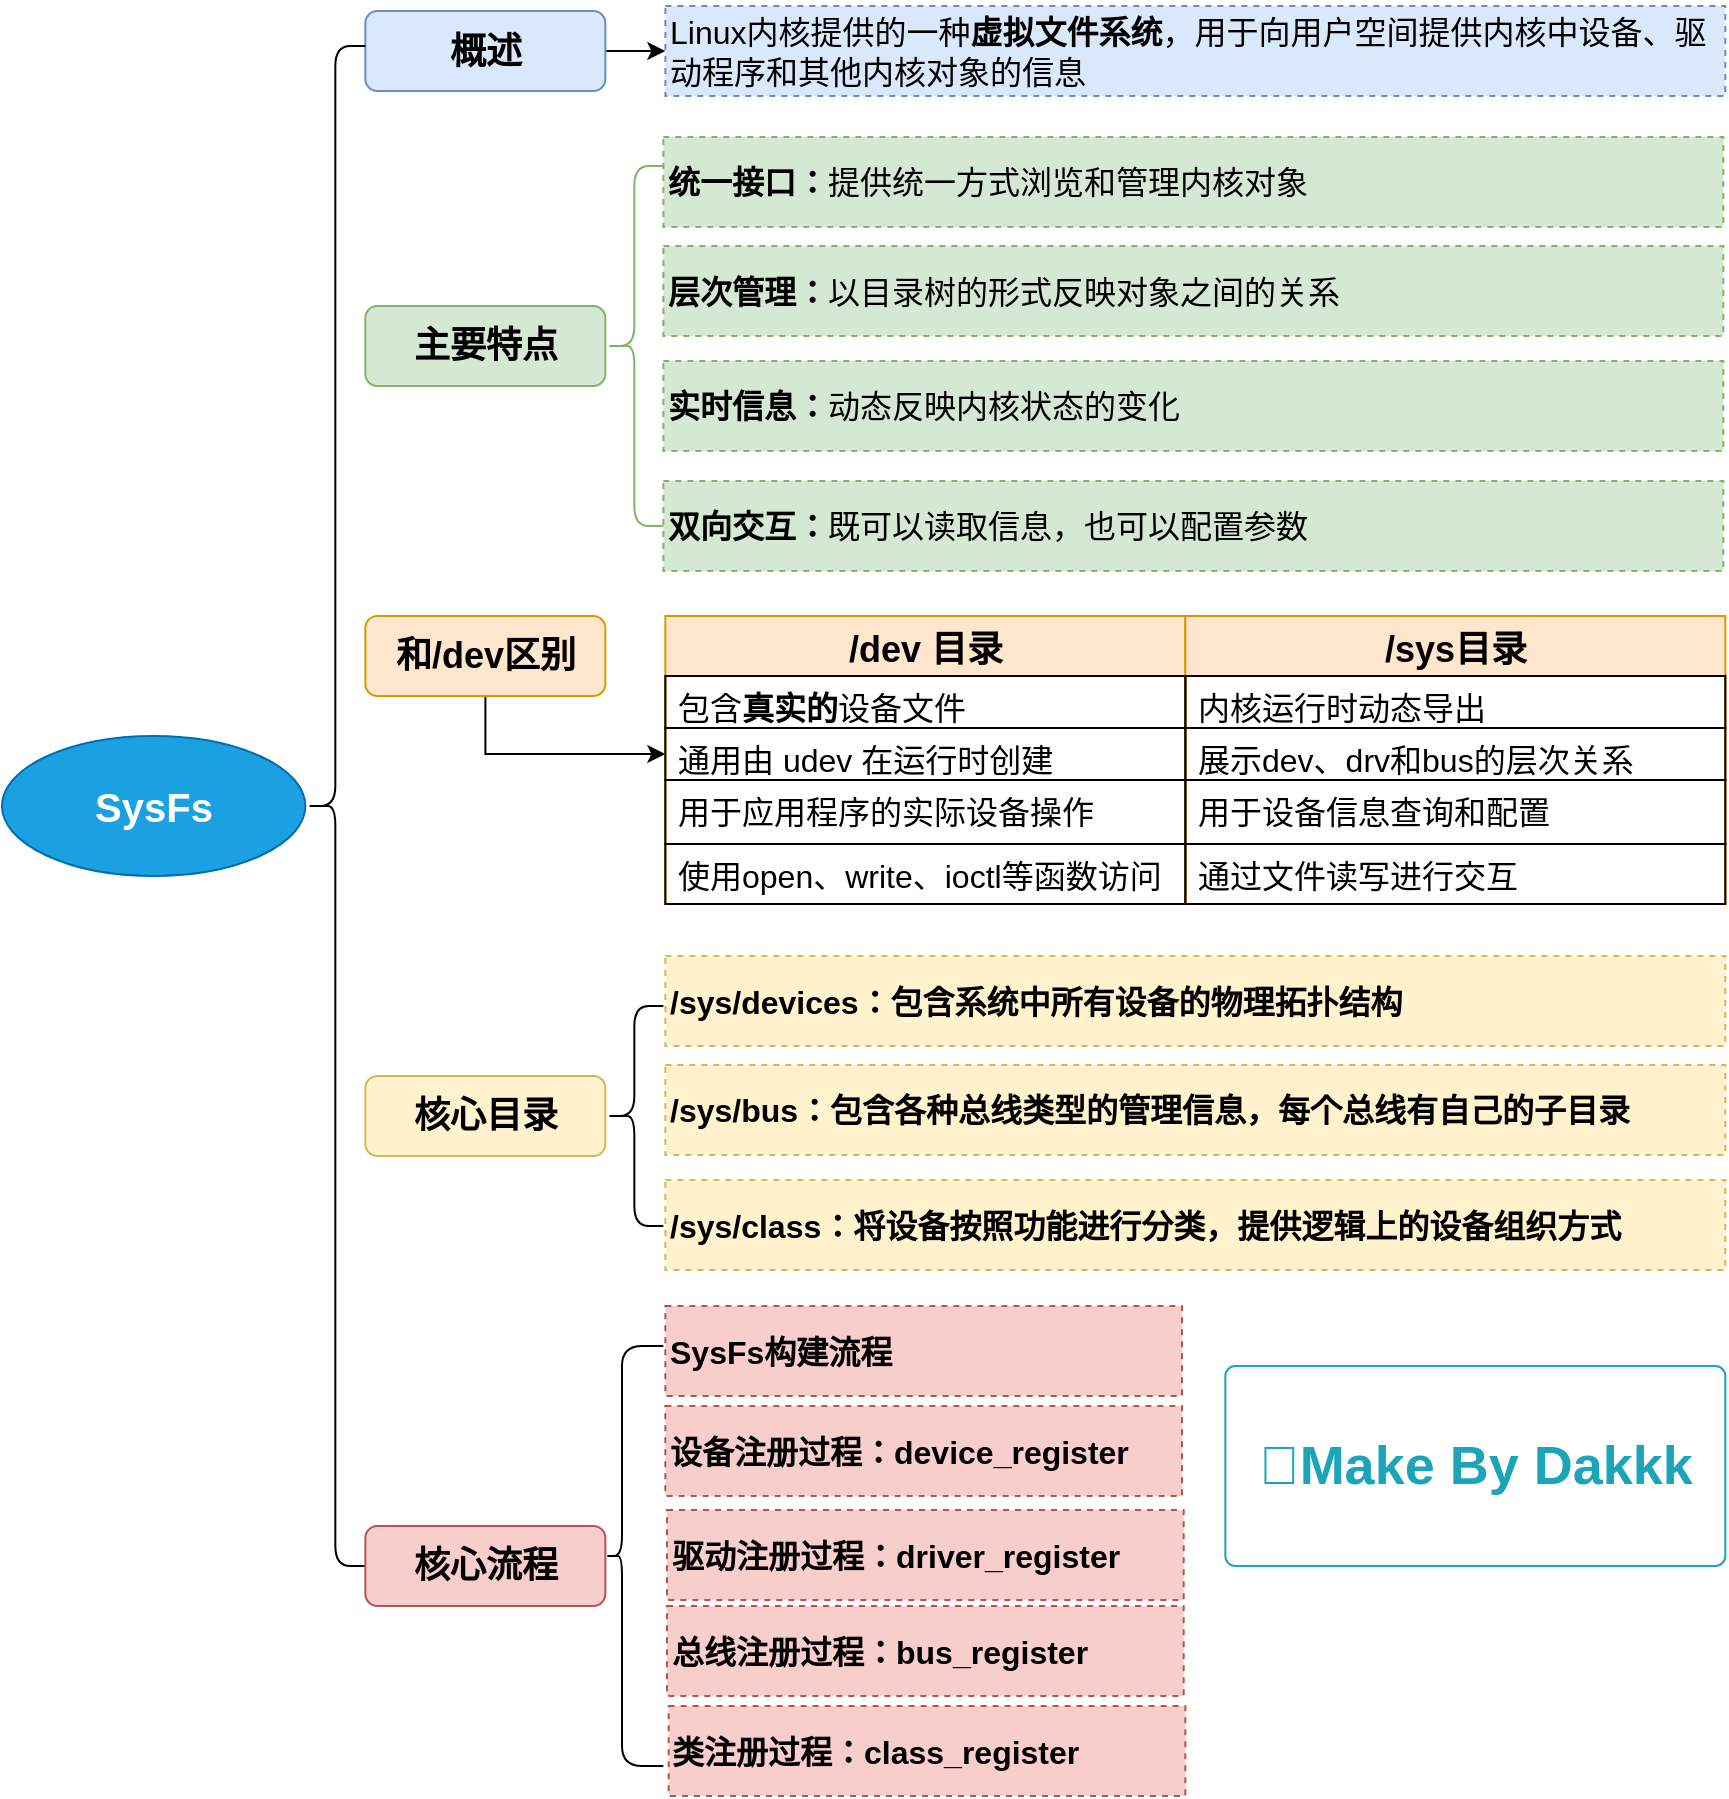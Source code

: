<mxfile version="27.0.9">
  <diagram name="第 1 页" id="RZSF0nIk2rkPdXb4GEfK">
    <mxGraphModel dx="2066" dy="1201" grid="1" gridSize="10" guides="1" tooltips="1" connect="1" arrows="1" fold="1" page="1" pageScale="1" pageWidth="1169" pageHeight="1654" math="0" shadow="0">
      <root>
        <mxCell id="0" />
        <mxCell id="1" parent="0" />
        <mxCell id="1Rhm2QBHLja1xeX6joI6-1" value="&lt;h1&gt;&lt;span style=&quot;font-size: 20px;&quot;&gt;SysFs&lt;/span&gt;&lt;/h1&gt;" style="ellipse;whiteSpace=wrap;html=1;fillColor=#1ba1e2;strokeColor=#006EAF;fontColor=#ffffff;fontStyle=1" parent="1" vertex="1">
          <mxGeometry x="10" y="395" width="151.67" height="70" as="geometry" />
        </mxCell>
        <mxCell id="1Rhm2QBHLja1xeX6joI6-98" value="" style="edgeStyle=orthogonalEdgeStyle;rounded=0;orthogonalLoop=1;jettySize=auto;html=1;" parent="1" source="1Rhm2QBHLja1xeX6joI6-4" target="1Rhm2QBHLja1xeX6joI6-5" edge="1">
          <mxGeometry relative="1" as="geometry" />
        </mxCell>
        <mxCell id="1Rhm2QBHLja1xeX6joI6-4" value="&lt;h2&gt;&lt;font style=&quot;font-size: 18px;&quot;&gt;概述&lt;/font&gt;&lt;/h2&gt;" style="rounded=1;whiteSpace=wrap;html=1;fillColor=#dae8fc;strokeColor=#6c8ebf;fontStyle=1" parent="1" vertex="1">
          <mxGeometry x="191.67" y="32.5" width="120" height="40" as="geometry" />
        </mxCell>
        <mxCell id="1Rhm2QBHLja1xeX6joI6-5" value="&lt;font style=&quot;font-size: 16px;&quot;&gt;Linux内核提供的一种&lt;b&gt;虚拟文件系统&lt;/b&gt;，用于向用户空间提供内核中设备、驱动程序和其他内核对象的信息&lt;/font&gt;" style="text;html=1;align=left;verticalAlign=middle;whiteSpace=wrap;rounded=0;fillColor=#dae8fc;strokeColor=#6c8ebf;dashed=1;fontSize=14;" parent="1" vertex="1">
          <mxGeometry x="341.67" y="30" width="530" height="45" as="geometry" />
        </mxCell>
        <mxCell id="1Rhm2QBHLja1xeX6joI6-6" value="&lt;h2&gt;&lt;font style=&quot;font-size: 18px;&quot;&gt;主要特点&lt;/font&gt;&lt;/h2&gt;" style="rounded=1;whiteSpace=wrap;html=1;fillColor=#d5e8d4;strokeColor=#82b366;fontStyle=1" parent="1" vertex="1">
          <mxGeometry x="191.67" y="180" width="120" height="40" as="geometry" />
        </mxCell>
        <mxCell id="1Rhm2QBHLja1xeX6joI6-7" value="&lt;span style=&quot;font-size: 16px;&quot;&gt;&lt;b&gt;统一接口：&lt;/b&gt;提供统一方式浏览和管理内核对象&lt;/span&gt;" style="text;html=1;align=left;verticalAlign=middle;whiteSpace=wrap;rounded=0;fillColor=#d5e8d4;strokeColor=#82b366;dashed=1;fontSize=14;" parent="1" vertex="1">
          <mxGeometry x="340.67" y="95.5" width="530" height="45" as="geometry" />
        </mxCell>
        <mxCell id="1Rhm2QBHLja1xeX6joI6-8" value="&lt;span style=&quot;font-size: 16px;&quot;&gt;&lt;b&gt;层次管理：&lt;/b&gt;以目录树的形式反映对象之间的关系&lt;/span&gt;" style="text;html=1;align=left;verticalAlign=middle;whiteSpace=wrap;rounded=0;fillColor=#d5e8d4;strokeColor=#82b366;dashed=1;fontSize=14;" parent="1" vertex="1">
          <mxGeometry x="340.67" y="150" width="530" height="45" as="geometry" />
        </mxCell>
        <mxCell id="1Rhm2QBHLja1xeX6joI6-9" value="&lt;span style=&quot;font-size: 16px;&quot;&gt;&lt;b&gt;实时信息：&lt;/b&gt;动态反映内核状态的变化&lt;/span&gt;" style="text;html=1;align=left;verticalAlign=middle;whiteSpace=wrap;rounded=0;fillColor=#d5e8d4;strokeColor=#82b366;dashed=1;fontSize=14;" parent="1" vertex="1">
          <mxGeometry x="340.67" y="207.5" width="530" height="45" as="geometry" />
        </mxCell>
        <mxCell id="1Rhm2QBHLja1xeX6joI6-10" value="&lt;span style=&quot;font-size: 16px;&quot;&gt;&lt;b&gt;双向交互：&lt;/b&gt;既可以读取信息，也可以配置参数&lt;/span&gt;" style="text;html=1;align=left;verticalAlign=middle;whiteSpace=wrap;rounded=0;fillColor=#d5e8d4;strokeColor=#82b366;dashed=1;fontSize=14;" parent="1" vertex="1">
          <mxGeometry x="340.67" y="267.5" width="530" height="45" as="geometry" />
        </mxCell>
        <mxCell id="1Rhm2QBHLja1xeX6joI6-101" value="" style="edgeStyle=orthogonalEdgeStyle;rounded=0;orthogonalLoop=1;jettySize=auto;html=1;" parent="1" source="1Rhm2QBHLja1xeX6joI6-36" target="1Rhm2QBHLja1xeX6joI6-80" edge="1">
          <mxGeometry relative="1" as="geometry" />
        </mxCell>
        <mxCell id="1Rhm2QBHLja1xeX6joI6-36" value="&lt;h2&gt;&lt;font style=&quot;font-size: 18px;&quot;&gt;和/dev区别&lt;/font&gt;&lt;/h2&gt;" style="rounded=1;whiteSpace=wrap;html=1;fillColor=#ffe6cc;strokeColor=#d79b00;fontStyle=1" parent="1" vertex="1">
          <mxGeometry x="191.67" y="335" width="120" height="40" as="geometry" />
        </mxCell>
        <mxCell id="1Rhm2QBHLja1xeX6joI6-77" value="&lt;span style=&quot;font-size: 18px;&quot;&gt;/dev 目录&lt;/span&gt;" style="swimlane;fontStyle=1;align=center;verticalAlign=top;childLayout=stackLayout;horizontal=1;startSize=30;horizontalStack=0;resizeParent=1;resizeParentMax=0;resizeLast=0;collapsible=1;marginBottom=0;whiteSpace=wrap;html=1;fillColor=#ffe6cc;strokeColor=#d79b00;" parent="1" vertex="1">
          <mxGeometry x="341.67" y="335" width="260" height="144" as="geometry" />
        </mxCell>
        <mxCell id="1Rhm2QBHLja1xeX6joI6-78" value="&lt;span style=&quot;font-size: 16px;&quot;&gt;包含&lt;b&gt;真实的&lt;/b&gt;设备文件&lt;/span&gt;" style="text;strokeColor=default;fillColor=none;align=left;verticalAlign=top;spacingLeft=4;spacingRight=4;overflow=hidden;rotatable=0;points=[[0,0.5],[1,0.5]];portConstraint=eastwest;whiteSpace=wrap;html=1;" parent="1Rhm2QBHLja1xeX6joI6-77" vertex="1">
          <mxGeometry y="30" width="260" height="26" as="geometry" />
        </mxCell>
        <mxCell id="1Rhm2QBHLja1xeX6joI6-80" value="&lt;span style=&quot;font-size: 16px;&quot;&gt;通用由 udev 在运行时创建&lt;/span&gt;" style="text;strokeColor=default;fillColor=none;align=left;verticalAlign=top;spacingLeft=4;spacingRight=4;overflow=hidden;rotatable=0;points=[[0,0.5],[1,0.5]];portConstraint=eastwest;whiteSpace=wrap;html=1;" parent="1Rhm2QBHLja1xeX6joI6-77" vertex="1">
          <mxGeometry y="56" width="260" height="26" as="geometry" />
        </mxCell>
        <mxCell id="1Rhm2QBHLja1xeX6joI6-82" value="&lt;span style=&quot;font-size: 16px;&quot;&gt;用于应用程序的实际设备操作&lt;/span&gt;" style="text;strokeColor=default;fillColor=none;align=left;verticalAlign=top;spacingLeft=4;spacingRight=4;overflow=hidden;rotatable=0;points=[[0,0.5],[1,0.5]];portConstraint=eastwest;whiteSpace=wrap;html=1;" parent="1Rhm2QBHLja1xeX6joI6-77" vertex="1">
          <mxGeometry y="82" width="260" height="32" as="geometry" />
        </mxCell>
        <mxCell id="1Rhm2QBHLja1xeX6joI6-91" value="&lt;span style=&quot;font-size: 16px;&quot;&gt;使用open、write、ioctl等函数访问&lt;/span&gt;" style="text;strokeColor=default;fillColor=none;align=left;verticalAlign=top;spacingLeft=4;spacingRight=4;overflow=hidden;rotatable=0;points=[[0,0.5],[1,0.5]];portConstraint=eastwest;whiteSpace=wrap;html=1;" parent="1Rhm2QBHLja1xeX6joI6-77" vertex="1">
          <mxGeometry y="114" width="260" height="30" as="geometry" />
        </mxCell>
        <mxCell id="1Rhm2QBHLja1xeX6joI6-84" value="&lt;span style=&quot;font-size: 18px;&quot;&gt;/sys目录&lt;/span&gt;" style="swimlane;fontStyle=1;align=center;verticalAlign=top;childLayout=stackLayout;horizontal=1;startSize=30;horizontalStack=0;resizeParent=1;resizeParentMax=0;resizeLast=0;collapsible=1;marginBottom=0;whiteSpace=wrap;html=1;fillColor=#ffe6cc;strokeColor=#d79b00;" parent="1" vertex="1">
          <mxGeometry x="601.67" y="335" width="270" height="144" as="geometry" />
        </mxCell>
        <mxCell id="1Rhm2QBHLja1xeX6joI6-85" value="&lt;span style=&quot;font-size: 16px;&quot;&gt;内核运行时动态导出&lt;/span&gt;" style="text;strokeColor=default;fillColor=none;align=left;verticalAlign=top;spacingLeft=4;spacingRight=4;overflow=hidden;rotatable=0;points=[[0,0.5],[1,0.5]];portConstraint=eastwest;whiteSpace=wrap;html=1;" parent="1Rhm2QBHLja1xeX6joI6-84" vertex="1">
          <mxGeometry y="30" width="270" height="26" as="geometry" />
        </mxCell>
        <mxCell id="1Rhm2QBHLja1xeX6joI6-87" value="&lt;span style=&quot;font-size: 16px;&quot;&gt;展示dev、drv和bus的层次关系&lt;/span&gt;" style="text;strokeColor=default;fillColor=none;align=left;verticalAlign=top;spacingLeft=4;spacingRight=4;overflow=hidden;rotatable=0;points=[[0,0.5],[1,0.5]];portConstraint=eastwest;whiteSpace=wrap;html=1;" parent="1Rhm2QBHLja1xeX6joI6-84" vertex="1">
          <mxGeometry y="56" width="270" height="26" as="geometry" />
        </mxCell>
        <mxCell id="1Rhm2QBHLja1xeX6joI6-89" value="&lt;span style=&quot;font-size: 16px;&quot;&gt;用于设备信息查询和配置&lt;/span&gt;" style="text;strokeColor=default;fillColor=none;align=left;verticalAlign=top;spacingLeft=4;spacingRight=4;overflow=hidden;rotatable=0;points=[[0,0.5],[1,0.5]];portConstraint=eastwest;whiteSpace=wrap;html=1;" parent="1Rhm2QBHLja1xeX6joI6-84" vertex="1">
          <mxGeometry y="82" width="270" height="32" as="geometry" />
        </mxCell>
        <mxCell id="1Rhm2QBHLja1xeX6joI6-92" value="&lt;span style=&quot;font-size: 16px;&quot;&gt;通过文件读写进行交互&lt;/span&gt;" style="text;strokeColor=default;fillColor=none;align=left;verticalAlign=top;spacingLeft=4;spacingRight=4;overflow=hidden;rotatable=0;points=[[0,0.5],[1,0.5]];portConstraint=eastwest;whiteSpace=wrap;html=1;" parent="1Rhm2QBHLja1xeX6joI6-84" vertex="1">
          <mxGeometry y="114" width="270" height="30" as="geometry" />
        </mxCell>
        <mxCell id="1Rhm2QBHLja1xeX6joI6-93" value="&lt;h2&gt;核心目录&lt;/h2&gt;" style="rounded=1;whiteSpace=wrap;html=1;fillColor=#fff2cc;strokeColor=#d6b656;fontStyle=1" parent="1" vertex="1">
          <mxGeometry x="191.67" y="565" width="120" height="40" as="geometry" />
        </mxCell>
        <mxCell id="1Rhm2QBHLja1xeX6joI6-94" value="&lt;span style=&quot;font-size: 16px;&quot;&gt;&lt;b&gt;/sys/devices：包含系统中所有设备的物理拓扑结构&lt;/b&gt;&lt;/span&gt;" style="text;html=1;align=left;verticalAlign=middle;whiteSpace=wrap;rounded=0;fillColor=#fff2cc;strokeColor=#d6b656;dashed=1;fontSize=14;" parent="1" vertex="1">
          <mxGeometry x="341.67" y="505" width="530" height="45" as="geometry" />
        </mxCell>
        <mxCell id="1Rhm2QBHLja1xeX6joI6-95" value="&lt;span style=&quot;font-size: 16px;&quot;&gt;&lt;b&gt;/sys/bus：包含各种总线类型的管理信息，每个总线有自己的子目录&lt;/b&gt;&lt;/span&gt;" style="text;html=1;align=left;verticalAlign=middle;whiteSpace=wrap;rounded=0;fillColor=#fff2cc;strokeColor=#d6b656;dashed=1;fontSize=14;" parent="1" vertex="1">
          <mxGeometry x="341.67" y="559.5" width="530" height="45" as="geometry" />
        </mxCell>
        <mxCell id="1Rhm2QBHLja1xeX6joI6-96" value="&lt;span style=&quot;font-size: 16px;&quot;&gt;&lt;b&gt;/sys/class：将设备按照功能进行分类，提供逻辑上的设备组织方式&lt;/b&gt;&lt;/span&gt;" style="text;html=1;align=left;verticalAlign=middle;whiteSpace=wrap;rounded=0;fillColor=#fff2cc;strokeColor=#d6b656;dashed=1;fontSize=14;" parent="1" vertex="1">
          <mxGeometry x="341.67" y="617" width="530" height="45" as="geometry" />
        </mxCell>
        <mxCell id="1Rhm2QBHLja1xeX6joI6-99" value="" style="shape=curlyBracket;whiteSpace=wrap;html=1;rounded=1;labelPosition=left;verticalLabelPosition=middle;align=right;verticalAlign=middle;" parent="1" vertex="1">
          <mxGeometry x="161.67" y="50" width="30" height="760" as="geometry" />
        </mxCell>
        <mxCell id="1Rhm2QBHLja1xeX6joI6-100" value="" style="shape=curlyBracket;whiteSpace=wrap;html=1;rounded=1;labelPosition=left;verticalLabelPosition=middle;align=right;verticalAlign=middle;fillColor=#d5e8d4;strokeColor=#82b366;" parent="1" vertex="1">
          <mxGeometry x="311.67" y="110" width="29" height="180" as="geometry" />
        </mxCell>
        <mxCell id="1Rhm2QBHLja1xeX6joI6-102" value="" style="shape=curlyBracket;whiteSpace=wrap;html=1;rounded=1;labelPosition=left;verticalLabelPosition=middle;align=right;verticalAlign=middle;" parent="1" vertex="1">
          <mxGeometry x="311.67" y="530" width="29" height="110" as="geometry" />
        </mxCell>
        <mxCell id="1Rhm2QBHLja1xeX6joI6-104" value="&lt;font style=&quot;font-size: 27px;&quot;&gt;🌻Make By Dakkk&lt;/font&gt;" style="html=1;shadow=0;dashed=0;shape=mxgraph.bootstrap.rrect;rSize=5;strokeColor=#1CA5B8;strokeWidth=1;fillColor=none;fontColor=#1CA5B8;whiteSpace=wrap;align=center;verticalAlign=middle;spacingLeft=0;fontStyle=1;fontSize=16;spacing=5;" parent="1" vertex="1">
          <mxGeometry x="621.67" y="710" width="250" height="100" as="geometry" />
        </mxCell>
        <mxCell id="1Rhm2QBHLja1xeX6joI6-313" value="&lt;h2&gt;核心流程&lt;/h2&gt;" style="rounded=1;whiteSpace=wrap;html=1;fillColor=#f8cecc;strokeColor=#b85450;fontStyle=1" parent="1" vertex="1">
          <mxGeometry x="191.67" y="790" width="120" height="40" as="geometry" />
        </mxCell>
        <mxCell id="1Rhm2QBHLja1xeX6joI6-314" value="&lt;span style=&quot;font-size: 16px;&quot;&gt;&lt;b&gt;SysFs构建流程&lt;/b&gt;&lt;/span&gt;" style="text;html=1;align=left;verticalAlign=middle;whiteSpace=wrap;rounded=0;fillColor=#f8cecc;strokeColor=#b85450;dashed=1;fontSize=14;" parent="1" vertex="1">
          <mxGeometry x="341.67" y="680" width="258.33" height="45" as="geometry" />
        </mxCell>
        <mxCell id="1Rhm2QBHLja1xeX6joI6-315" value="&lt;span style=&quot;font-size: 16px;&quot;&gt;&lt;b&gt;设备注册过程：device_register&lt;/b&gt;&lt;/span&gt;" style="text;html=1;align=left;verticalAlign=middle;whiteSpace=wrap;rounded=0;fillColor=#f8cecc;strokeColor=#b85450;dashed=1;fontSize=14;" parent="1" vertex="1">
          <mxGeometry x="341.67" y="730" width="258.33" height="45" as="geometry" />
        </mxCell>
        <mxCell id="1Rhm2QBHLja1xeX6joI6-316" value="&lt;span style=&quot;font-size: 16px;&quot;&gt;&lt;b&gt;驱动注册过程：driver_register&lt;/b&gt;&lt;/span&gt;" style="text;html=1;align=left;verticalAlign=middle;whiteSpace=wrap;rounded=0;fillColor=#f8cecc;strokeColor=#b85450;dashed=1;fontSize=14;" parent="1" vertex="1">
          <mxGeometry x="342.51" y="782" width="258.33" height="45" as="geometry" />
        </mxCell>
        <mxCell id="1Rhm2QBHLja1xeX6joI6-317" value="&lt;span style=&quot;font-size: 16px;&quot;&gt;&lt;b&gt;总线注册过程：bus_register&lt;/b&gt;&lt;/span&gt;" style="text;html=1;align=left;verticalAlign=middle;whiteSpace=wrap;rounded=0;fillColor=#f8cecc;strokeColor=#b85450;dashed=1;fontSize=14;" parent="1" vertex="1">
          <mxGeometry x="342.51" y="830" width="258.33" height="45" as="geometry" />
        </mxCell>
        <mxCell id="1Rhm2QBHLja1xeX6joI6-318" value="&lt;span style=&quot;font-size: 16px;&quot;&gt;&lt;b&gt;类注册过程：class_register&lt;/b&gt;&lt;/span&gt;" style="text;html=1;align=left;verticalAlign=middle;whiteSpace=wrap;rounded=0;fillColor=#f8cecc;strokeColor=#b85450;dashed=1;fontSize=14;" parent="1" vertex="1">
          <mxGeometry x="343.34" y="880" width="258.33" height="45" as="geometry" />
        </mxCell>
        <mxCell id="1Rhm2QBHLja1xeX6joI6-319" value="" style="shape=curlyBracket;whiteSpace=wrap;html=1;rounded=1;labelPosition=left;verticalLabelPosition=middle;align=right;verticalAlign=middle;size=0.287;" parent="1" vertex="1">
          <mxGeometry x="311.67" y="700" width="29" height="210" as="geometry" />
        </mxCell>
      </root>
    </mxGraphModel>
  </diagram>
</mxfile>
